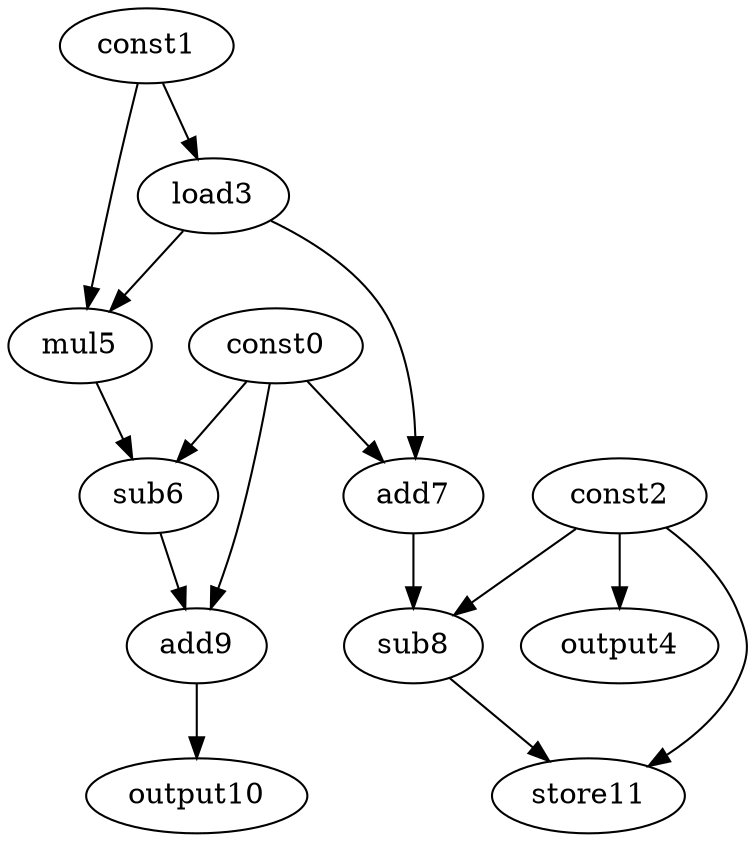 digraph G { 
const0[opcode=const]; 
const1[opcode=const]; 
const2[opcode=const]; 
load3[opcode=load]; 
output4[opcode=output]; 
mul5[opcode=mul]; 
sub6[opcode=sub]; 
add7[opcode=add]; 
sub8[opcode=sub]; 
add9[opcode=add]; 
output10[opcode=output]; 
store11[opcode=store]; 
const1->load3[operand=0];
const2->output4[operand=0];
const1->mul5[operand=0];
load3->mul5[operand=1];
const0->add7[operand=0];
load3->add7[operand=1];
const0->sub6[operand=0];
mul5->sub6[operand=1];
const2->sub8[operand=0];
add7->sub8[operand=1];
const0->add9[operand=0];
sub6->add9[operand=1];
sub8->store11[operand=0];
const2->store11[operand=1];
add9->output10[operand=0];
}
